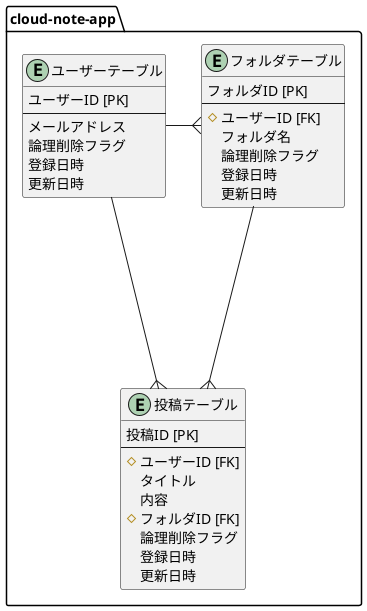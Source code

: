 @startuml entity

package "cloud-note-app" as note {
  entity "ユーザーテーブル" as User {
    ユーザーID [PK]
    --
    メールアドレス
    論理削除フラグ
    登録日時
    更新日時
  }
  entity "投稿テーブル" as Post {
    投稿ID [PK]
    --
    # ユーザーID [FK]
    タイトル
    内容
    # フォルダID [FK]    
    論理削除フラグ
    登録日時
    更新日時
  }
  entity "フォルダテーブル" as Folder {
    フォルダID [PK]
    --
    # ユーザーID [FK]
    フォルダ名
    論理削除フラグ
    登録日時
    更新日時
  }
}

User  ----r{ Folder
User  ----{ Post 
Folder ----{ Post

@enduml
